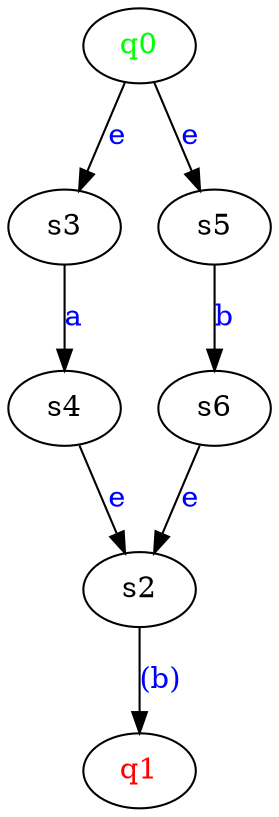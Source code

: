 digraph G {
	"s2"->"q1"[ label=<<font color="blue">(b)</font>> ];
	"s4"->"s2"[ label=<<font color="blue">e</font>> ];
	"s3"->"s4"[ label=<<font color="blue">a</font>> ];
	"q0"->"s5"[ label=<<font color="blue">e</font>> ];
	"s6"->"s2"[ label=<<font color="blue">e</font>> ];
	"s5"->"s6"[ label=<<font color="blue">b</font>> ];
	"q0"->"s3"[ label=<<font color="blue">e</font>> ];
	"q0" [ label=<<font color="green">q0</font>> ];
	"q1" [ label=<<font color="red">q1</font>> ];
	"s2";
	"s3";
	"s4";
	"s5";
	"s6";

}
